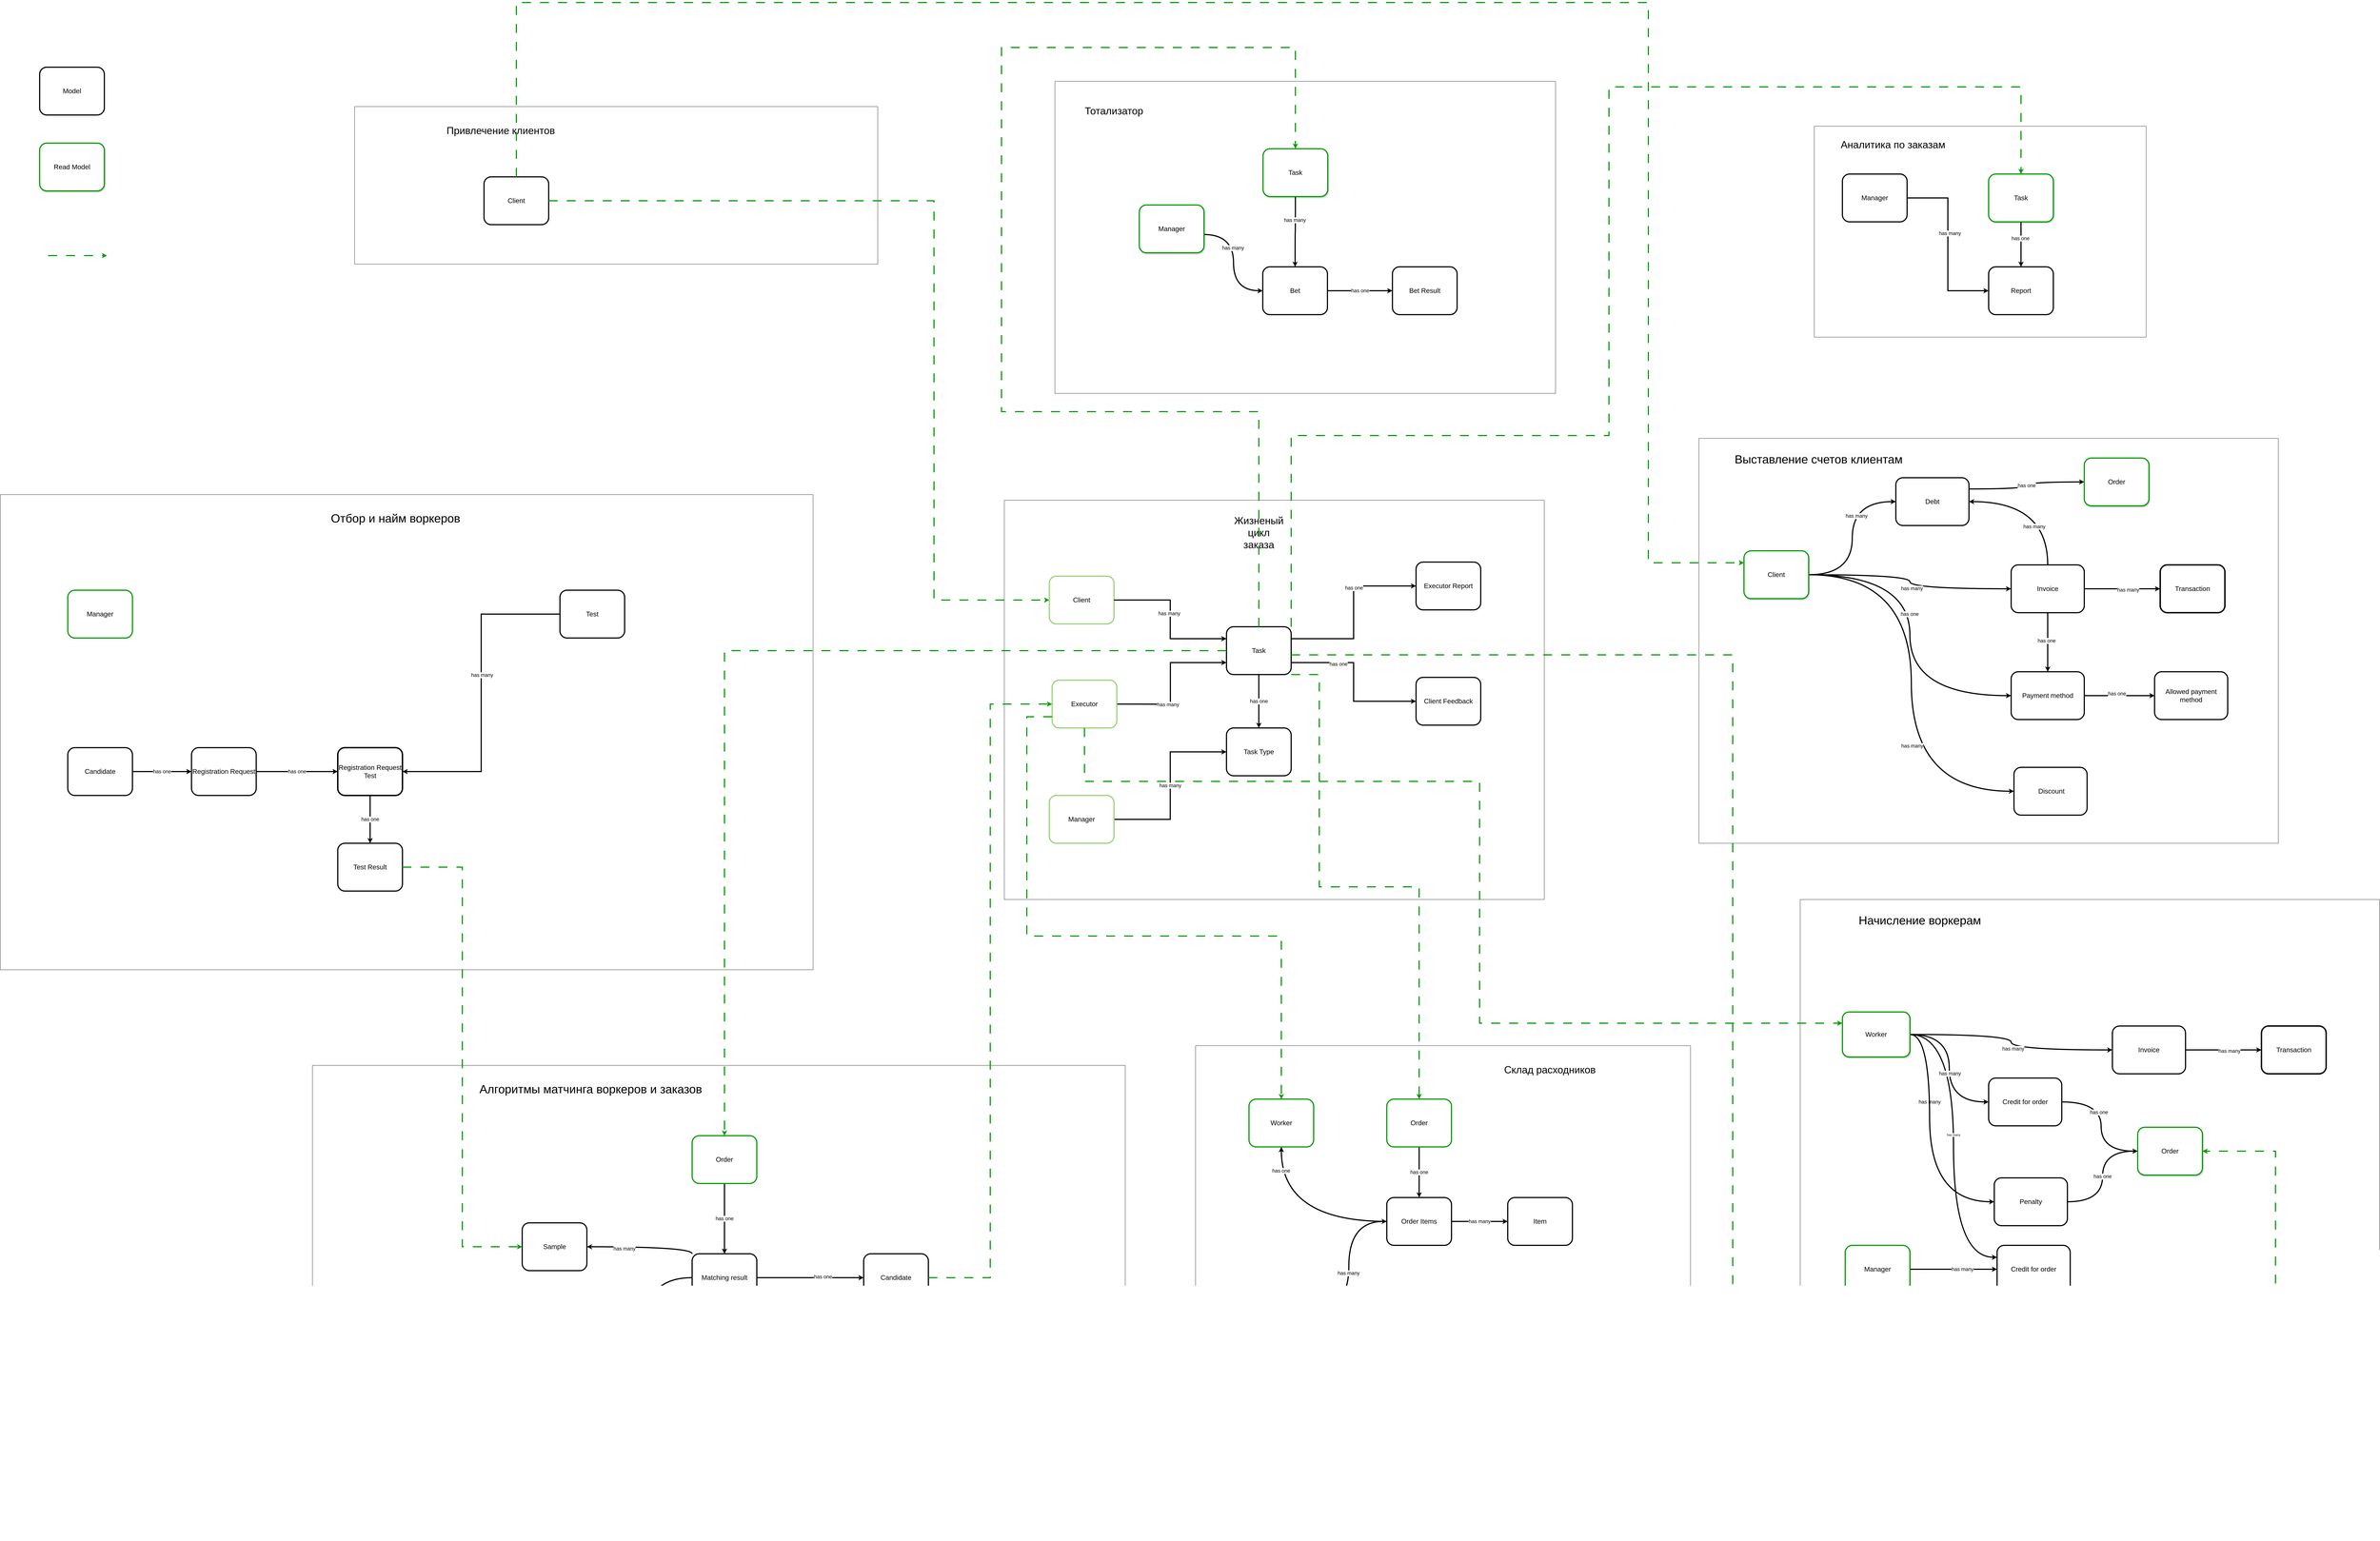 <mxfile version="26.0.9">
  <diagram name="Страница — 1" id="K9feuQ7dF-jCnu2IWgrX">
    <mxGraphModel dx="12260" dy="9420" grid="1" gridSize="10" guides="1" tooltips="1" connect="1" arrows="1" fold="1" page="0" pageScale="1" pageWidth="827" pageHeight="1169" math="0" shadow="0">
      <root>
        <mxCell id="0" />
        <mxCell id="1" parent="0" />
        <mxCell id="oubO38BTLlarIKI2RHfu-87" value="&lt;span style=&quot;font-size: 24px;&quot;&gt;Model&lt;/span&gt;" style="rounded=1;whiteSpace=wrap;html=1;strokeWidth=4;" parent="1" vertex="1">
          <mxGeometry x="-1790" y="-2430" width="230" height="170" as="geometry" />
        </mxCell>
        <mxCell id="oubO38BTLlarIKI2RHfu-104" value="" style="swimlane;startSize=0;" parent="1" vertex="1">
          <mxGeometry x="1640" y="-890" width="1920" height="1420" as="geometry" />
        </mxCell>
        <mxCell id="oubO38BTLlarIKI2RHfu-91" value="&lt;span style=&quot;font-size: 24px;&quot;&gt;Executor Report&lt;/span&gt;" style="rounded=1;whiteSpace=wrap;html=1;strokeWidth=4;" parent="oubO38BTLlarIKI2RHfu-104" vertex="1">
          <mxGeometry x="1464" y="220" width="230" height="170" as="geometry" />
        </mxCell>
        <mxCell id="oubO38BTLlarIKI2RHfu-92" value="&lt;span style=&quot;font-size: 24px;&quot;&gt;Client Feedback&lt;/span&gt;" style="rounded=1;whiteSpace=wrap;html=1;strokeWidth=4;" parent="oubO38BTLlarIKI2RHfu-104" vertex="1">
          <mxGeometry x="1464" y="630" width="230" height="170" as="geometry" />
        </mxCell>
        <mxCell id="oubO38BTLlarIKI2RHfu-86" value="&lt;span style=&quot;font-size: 24px;&quot;&gt;Task&lt;/span&gt;" style="rounded=1;whiteSpace=wrap;html=1;strokeWidth=4;" parent="oubO38BTLlarIKI2RHfu-104" vertex="1">
          <mxGeometry x="790" y="450" width="230" height="170" as="geometry" />
        </mxCell>
        <mxCell id="oubO38BTLlarIKI2RHfu-96" style="edgeStyle=orthogonalEdgeStyle;rounded=0;orthogonalLoop=1;jettySize=auto;html=1;exitX=1;exitY=0.25;exitDx=0;exitDy=0;entryX=0;entryY=0.5;entryDx=0;entryDy=0;strokeWidth=4;" parent="oubO38BTLlarIKI2RHfu-104" source="oubO38BTLlarIKI2RHfu-86" target="oubO38BTLlarIKI2RHfu-91" edge="1">
          <mxGeometry relative="1" as="geometry" />
        </mxCell>
        <mxCell id="oubO38BTLlarIKI2RHfu-108" value="&lt;font style=&quot;font-size: 18px;&quot;&gt;has one&lt;/font&gt;" style="edgeLabel;html=1;align=center;verticalAlign=middle;resizable=0;points=[];" parent="oubO38BTLlarIKI2RHfu-96" vertex="1" connectable="0">
          <mxGeometry x="0.274" y="-1" relative="1" as="geometry">
            <mxPoint as="offset" />
          </mxGeometry>
        </mxCell>
        <mxCell id="oubO38BTLlarIKI2RHfu-97" style="edgeStyle=orthogonalEdgeStyle;rounded=0;orthogonalLoop=1;jettySize=auto;html=1;exitX=1;exitY=0.75;exitDx=0;exitDy=0;entryX=0;entryY=0.5;entryDx=0;entryDy=0;strokeWidth=4;" parent="oubO38BTLlarIKI2RHfu-104" source="oubO38BTLlarIKI2RHfu-86" target="oubO38BTLlarIKI2RHfu-92" edge="1">
          <mxGeometry relative="1" as="geometry" />
        </mxCell>
        <mxCell id="oubO38BTLlarIKI2RHfu-109" value="&lt;font style=&quot;font-size: 18px;&quot;&gt;has one&lt;/font&gt;" style="edgeLabel;html=1;align=center;verticalAlign=middle;resizable=0;points=[];" parent="oubO38BTLlarIKI2RHfu-97" vertex="1" connectable="0">
          <mxGeometry x="-0.422" y="-5" relative="1" as="geometry">
            <mxPoint as="offset" />
          </mxGeometry>
        </mxCell>
        <mxCell id="oubO38BTLlarIKI2RHfu-90" value="&lt;span style=&quot;font-size: 24px;&quot;&gt;Task Type&lt;/span&gt;" style="rounded=1;whiteSpace=wrap;html=1;strokeWidth=4;" parent="oubO38BTLlarIKI2RHfu-104" vertex="1">
          <mxGeometry x="790" y="810" width="230" height="170" as="geometry" />
        </mxCell>
        <mxCell id="oubO38BTLlarIKI2RHfu-95" value="&lt;font style=&quot;font-size: 18px;&quot;&gt;has one&lt;/font&gt;" style="edgeStyle=orthogonalEdgeStyle;rounded=0;orthogonalLoop=1;jettySize=auto;html=1;entryX=0.5;entryY=0;entryDx=0;entryDy=0;strokeWidth=4;" parent="oubO38BTLlarIKI2RHfu-104" source="oubO38BTLlarIKI2RHfu-86" target="oubO38BTLlarIKI2RHfu-90" edge="1">
          <mxGeometry relative="1" as="geometry" />
        </mxCell>
        <mxCell id="oubO38BTLlarIKI2RHfu-94" style="edgeStyle=orthogonalEdgeStyle;rounded=0;orthogonalLoop=1;jettySize=auto;html=1;entryX=0;entryY=0.75;entryDx=0;entryDy=0;strokeWidth=4;" parent="oubO38BTLlarIKI2RHfu-104" target="oubO38BTLlarIKI2RHfu-86" edge="1">
          <mxGeometry relative="1" as="geometry">
            <mxPoint x="390" y="725" as="sourcePoint" />
          </mxGeometry>
        </mxCell>
        <mxCell id="oubO38BTLlarIKI2RHfu-107" value="&lt;font style=&quot;font-size: 18px;&quot;&gt;has many&lt;/font&gt;" style="edgeLabel;html=1;align=center;verticalAlign=middle;resizable=0;points=[];" parent="oubO38BTLlarIKI2RHfu-94" vertex="1" connectable="0">
          <mxGeometry x="-0.295" y="-1" relative="1" as="geometry">
            <mxPoint x="-1" as="offset" />
          </mxGeometry>
        </mxCell>
        <mxCell id="oubO38BTLlarIKI2RHfu-88" value="&lt;span style=&quot;font-size: 24px;&quot;&gt;Client&lt;/span&gt;&lt;span style=&quot;color: rgba(0, 0, 0, 0); font-family: monospace; font-size: 0px; text-align: start; text-wrap-mode: nowrap;&quot;&gt;%3CmxGraphModel%3E%3Croot%3E%3CmxCell%20id%3D%220%22%2F%3E%3CmxCell%20id%3D%221%22%20parent%3D%220%22%2F%3E%3CmxCell%20id%3D%222%22%20value%3D%22%26lt%3Bspan%20style%3D%26quot%3Bfont-size%3A%2024px%3B%26quot%3B%26gt%3BTask%26lt%3B%2Fspan%26gt%3B%22%20style%3D%22rounded%3D1%3BwhiteSpace%3Dwrap%3Bhtml%3D1%3B%22%20vertex%3D%221%22%20parent%3D%221%22%3E%3CmxGeometry%20x%3D%222510%22%20y%3D%22-430%22%20width%3D%22230%22%20height%3D%22170%22%20as%3D%22geometry%22%2F%3E%3C%2FmxCell%3E%3C%2Froot%3E%3C%2FmxGraphModel%3E&lt;/span&gt;" style="rounded=1;whiteSpace=wrap;html=1;strokeColor=#97D077;strokeWidth=4;" parent="oubO38BTLlarIKI2RHfu-104" vertex="1">
          <mxGeometry x="160" y="270" width="230" height="170" as="geometry" />
        </mxCell>
        <mxCell id="oubO38BTLlarIKI2RHfu-93" style="edgeStyle=orthogonalEdgeStyle;rounded=0;orthogonalLoop=1;jettySize=auto;html=1;entryX=0;entryY=0.25;entryDx=0;entryDy=0;strokeWidth=4;" parent="oubO38BTLlarIKI2RHfu-104" source="oubO38BTLlarIKI2RHfu-88" target="oubO38BTLlarIKI2RHfu-86" edge="1">
          <mxGeometry relative="1" as="geometry" />
        </mxCell>
        <mxCell id="oubO38BTLlarIKI2RHfu-106" value="&lt;font style=&quot;font-size: 18px;&quot;&gt;has many&lt;/font&gt;" style="edgeLabel;html=1;align=center;verticalAlign=middle;resizable=0;points=[];" parent="oubO38BTLlarIKI2RHfu-93" vertex="1" connectable="0">
          <mxGeometry x="-0.083" y="-4" relative="1" as="geometry">
            <mxPoint y="1" as="offset" />
          </mxGeometry>
        </mxCell>
        <mxCell id="oubO38BTLlarIKI2RHfu-77" value="&lt;span style=&quot;font-size: 36px;&quot;&gt;Жизненый цикл заказа&lt;/span&gt;" style="text;html=1;align=center;verticalAlign=middle;whiteSpace=wrap;rounded=0;" parent="oubO38BTLlarIKI2RHfu-104" vertex="1">
          <mxGeometry x="875" y="100" width="60" height="30" as="geometry" />
        </mxCell>
        <mxCell id="gNBZchaqIpRQrfuM-2eo-5" value="&lt;font style=&quot;font-size: 18px;&quot;&gt;has many&lt;/font&gt;" style="edgeStyle=orthogonalEdgeStyle;rounded=0;orthogonalLoop=1;jettySize=auto;html=1;entryX=0;entryY=0.5;entryDx=0;entryDy=0;strokeWidth=4;" edge="1" parent="oubO38BTLlarIKI2RHfu-104" source="gNBZchaqIpRQrfuM-2eo-1" target="oubO38BTLlarIKI2RHfu-90">
          <mxGeometry relative="1" as="geometry" />
        </mxCell>
        <mxCell id="gNBZchaqIpRQrfuM-2eo-1" value="&lt;span style=&quot;font-size: 24px;&quot;&gt;Manager&lt;/span&gt;" style="rounded=1;whiteSpace=wrap;html=1;strokeColor=#97D077;strokeWidth=4;" vertex="1" parent="oubO38BTLlarIKI2RHfu-104">
          <mxGeometry x="160" y="1050" width="230" height="170" as="geometry" />
        </mxCell>
        <mxCell id="gNBZchaqIpRQrfuM-2eo-76" value="&lt;span style=&quot;font-size: 24px;&quot;&gt;Executor&lt;/span&gt;" style="rounded=1;whiteSpace=wrap;html=1;strokeColor=#97D077;strokeWidth=4;" vertex="1" parent="oubO38BTLlarIKI2RHfu-104">
          <mxGeometry x="170" y="640" width="230" height="170" as="geometry" />
        </mxCell>
        <mxCell id="oubO38BTLlarIKI2RHfu-110" value="" style="swimlane;startSize=0;" parent="1" vertex="1">
          <mxGeometry x="4110" y="-1110" width="2060" height="1440" as="geometry" />
        </mxCell>
        <mxCell id="oubO38BTLlarIKI2RHfu-79" value="&lt;span style=&quot;font-size: 42px; background-color: rgb(251, 251, 251);&quot;&gt;Выставление счетов клиентам&lt;/span&gt;" style="text;html=1;align=center;verticalAlign=middle;whiteSpace=wrap;rounded=0;" parent="oubO38BTLlarIKI2RHfu-110" vertex="1">
          <mxGeometry x="110" y="60" width="631" height="30" as="geometry" />
        </mxCell>
        <mxCell id="oubO38BTLlarIKI2RHfu-111" value="&lt;span style=&quot;font-size: 24px;&quot;&gt;Transaction&lt;/span&gt;" style="rounded=1;whiteSpace=wrap;html=1;strokeWidth=5;" parent="oubO38BTLlarIKI2RHfu-110" vertex="1">
          <mxGeometry x="1640" y="450" width="230" height="170" as="geometry" />
        </mxCell>
        <mxCell id="oubO38BTLlarIKI2RHfu-113" style="edgeStyle=orthogonalEdgeStyle;rounded=0;orthogonalLoop=1;jettySize=auto;html=1;strokeWidth=4;" parent="oubO38BTLlarIKI2RHfu-110" source="oubO38BTLlarIKI2RHfu-112" target="oubO38BTLlarIKI2RHfu-111" edge="1">
          <mxGeometry relative="1" as="geometry" />
        </mxCell>
        <mxCell id="oubO38BTLlarIKI2RHfu-114" value="&lt;font style=&quot;font-size: 18px;&quot;&gt;has many&lt;/font&gt;" style="edgeLabel;html=1;align=center;verticalAlign=middle;resizable=0;points=[];" parent="oubO38BTLlarIKI2RHfu-113" vertex="1" connectable="0">
          <mxGeometry x="0.155" y="-4" relative="1" as="geometry">
            <mxPoint as="offset" />
          </mxGeometry>
        </mxCell>
        <mxCell id="gNBZchaqIpRQrfuM-2eo-24" style="edgeStyle=orthogonalEdgeStyle;rounded=0;orthogonalLoop=1;jettySize=auto;html=1;entryX=1;entryY=0.5;entryDx=0;entryDy=0;strokeWidth=4;curved=1;" edge="1" parent="oubO38BTLlarIKI2RHfu-110" source="oubO38BTLlarIKI2RHfu-112" target="gNBZchaqIpRQrfuM-2eo-20">
          <mxGeometry relative="1" as="geometry">
            <Array as="points">
              <mxPoint x="1240" y="225" />
            </Array>
          </mxGeometry>
        </mxCell>
        <mxCell id="gNBZchaqIpRQrfuM-2eo-26" value="&lt;font style=&quot;font-size: 18px;&quot;&gt;has many&lt;/font&gt;" style="edgeLabel;html=1;align=center;verticalAlign=middle;resizable=0;points=[];" vertex="1" connectable="0" parent="gNBZchaqIpRQrfuM-2eo-24">
          <mxGeometry x="-0.461" y="48" relative="1" as="geometry">
            <mxPoint as="offset" />
          </mxGeometry>
        </mxCell>
        <mxCell id="gNBZchaqIpRQrfuM-2eo-27" style="edgeStyle=orthogonalEdgeStyle;rounded=0;orthogonalLoop=1;jettySize=auto;html=1;curved=1;strokeWidth=4;" edge="1" parent="oubO38BTLlarIKI2RHfu-110" source="oubO38BTLlarIKI2RHfu-112" target="gNBZchaqIpRQrfuM-2eo-12">
          <mxGeometry relative="1" as="geometry" />
        </mxCell>
        <mxCell id="gNBZchaqIpRQrfuM-2eo-28" value="&lt;font style=&quot;font-size: 18px;&quot;&gt;has one&lt;/font&gt;" style="edgeLabel;html=1;align=center;verticalAlign=middle;resizable=0;points=[];" vertex="1" connectable="0" parent="gNBZchaqIpRQrfuM-2eo-27">
          <mxGeometry x="-0.048" y="-4" relative="1" as="geometry">
            <mxPoint as="offset" />
          </mxGeometry>
        </mxCell>
        <mxCell id="oubO38BTLlarIKI2RHfu-112" value="&lt;span style=&quot;font-size: 24px;&quot;&gt;Invoice&lt;/span&gt;" style="rounded=1;whiteSpace=wrap;html=1;strokeWidth=4;" parent="oubO38BTLlarIKI2RHfu-110" vertex="1">
          <mxGeometry x="1110" y="450" width="260" height="170" as="geometry" />
        </mxCell>
        <mxCell id="gNBZchaqIpRQrfuM-2eo-9" style="edgeStyle=orthogonalEdgeStyle;rounded=0;orthogonalLoop=1;jettySize=auto;html=1;strokeWidth=4;curved=1;" edge="1" parent="oubO38BTLlarIKI2RHfu-110" source="gNBZchaqIpRQrfuM-2eo-8" target="oubO38BTLlarIKI2RHfu-112">
          <mxGeometry relative="1" as="geometry" />
        </mxCell>
        <mxCell id="gNBZchaqIpRQrfuM-2eo-11" value="&lt;font style=&quot;font-size: 18px;&quot;&gt;has many&lt;/font&gt;" style="edgeLabel;html=1;align=center;verticalAlign=middle;resizable=0;points=[];" vertex="1" connectable="0" parent="gNBZchaqIpRQrfuM-2eo-9">
          <mxGeometry x="0.061" y="9" relative="1" as="geometry">
            <mxPoint x="-2" as="offset" />
          </mxGeometry>
        </mxCell>
        <mxCell id="gNBZchaqIpRQrfuM-2eo-14" style="edgeStyle=orthogonalEdgeStyle;rounded=0;orthogonalLoop=1;jettySize=auto;html=1;entryX=0;entryY=0.5;entryDx=0;entryDy=0;curved=1;strokeWidth=4;" edge="1" parent="oubO38BTLlarIKI2RHfu-110" source="gNBZchaqIpRQrfuM-2eo-8" target="gNBZchaqIpRQrfuM-2eo-12">
          <mxGeometry relative="1" as="geometry" />
        </mxCell>
        <mxCell id="gNBZchaqIpRQrfuM-2eo-15" value="&lt;font style=&quot;font-size: 18px;&quot;&gt;has one&lt;/font&gt;" style="edgeLabel;html=1;align=center;verticalAlign=middle;resizable=0;points=[];" vertex="1" connectable="0" parent="gNBZchaqIpRQrfuM-2eo-14">
          <mxGeometry x="-0.131" y="-1" relative="1" as="geometry">
            <mxPoint as="offset" />
          </mxGeometry>
        </mxCell>
        <mxCell id="gNBZchaqIpRQrfuM-2eo-18" style="edgeStyle=orthogonalEdgeStyle;rounded=0;orthogonalLoop=1;jettySize=auto;html=1;entryX=0;entryY=0.5;entryDx=0;entryDy=0;curved=1;strokeWidth=4;" edge="1" parent="oubO38BTLlarIKI2RHfu-110" source="gNBZchaqIpRQrfuM-2eo-8" target="gNBZchaqIpRQrfuM-2eo-17">
          <mxGeometry relative="1" as="geometry" />
        </mxCell>
        <mxCell id="gNBZchaqIpRQrfuM-2eo-19" value="&lt;font style=&quot;font-size: 18px;&quot;&gt;has many&lt;/font&gt;" style="edgeLabel;html=1;align=center;verticalAlign=middle;resizable=0;points=[];" vertex="1" connectable="0" parent="gNBZchaqIpRQrfuM-2eo-18">
          <mxGeometry x="0.301" y="3" relative="1" as="geometry">
            <mxPoint y="-2" as="offset" />
          </mxGeometry>
        </mxCell>
        <mxCell id="gNBZchaqIpRQrfuM-2eo-21" style="edgeStyle=orthogonalEdgeStyle;rounded=0;orthogonalLoop=1;jettySize=auto;html=1;entryX=0;entryY=0.5;entryDx=0;entryDy=0;curved=1;strokeWidth=4;" edge="1" parent="oubO38BTLlarIKI2RHfu-110" source="gNBZchaqIpRQrfuM-2eo-8" target="gNBZchaqIpRQrfuM-2eo-20">
          <mxGeometry relative="1" as="geometry" />
        </mxCell>
        <mxCell id="gNBZchaqIpRQrfuM-2eo-22" value="&lt;font style=&quot;font-size: 18px;&quot;&gt;has many&lt;/font&gt;" style="edgeLabel;html=1;align=center;verticalAlign=middle;resizable=0;points=[];" vertex="1" connectable="0" parent="gNBZchaqIpRQrfuM-2eo-21">
          <mxGeometry x="0.279" y="-15" relative="1" as="geometry">
            <mxPoint as="offset" />
          </mxGeometry>
        </mxCell>
        <mxCell id="gNBZchaqIpRQrfuM-2eo-8" value="&lt;span style=&quot;font-size: 24px;&quot;&gt;Client&lt;/span&gt;" style="rounded=1;whiteSpace=wrap;html=1;shadow=1;strokeColor=#009900;strokeWidth=4;" vertex="1" parent="oubO38BTLlarIKI2RHfu-110">
          <mxGeometry x="160" y="400" width="230" height="170" as="geometry" />
        </mxCell>
        <mxCell id="gNBZchaqIpRQrfuM-2eo-29" style="edgeStyle=orthogonalEdgeStyle;rounded=0;orthogonalLoop=1;jettySize=auto;html=1;entryX=0;entryY=0.5;entryDx=0;entryDy=0;strokeWidth=4;" edge="1" parent="oubO38BTLlarIKI2RHfu-110" source="gNBZchaqIpRQrfuM-2eo-12" target="gNBZchaqIpRQrfuM-2eo-13">
          <mxGeometry relative="1" as="geometry" />
        </mxCell>
        <mxCell id="gNBZchaqIpRQrfuM-2eo-30" value="&lt;font style=&quot;font-size: 18px;&quot;&gt;has one&lt;/font&gt;" style="edgeLabel;html=1;align=center;verticalAlign=middle;resizable=0;points=[];" vertex="1" connectable="0" parent="gNBZchaqIpRQrfuM-2eo-29">
          <mxGeometry x="-0.056" y="7" relative="1" as="geometry">
            <mxPoint x="-2" as="offset" />
          </mxGeometry>
        </mxCell>
        <mxCell id="gNBZchaqIpRQrfuM-2eo-12" value="&lt;span style=&quot;font-size: 24px;&quot;&gt;Payment method&lt;/span&gt;" style="rounded=1;whiteSpace=wrap;html=1;strokeWidth=4;" vertex="1" parent="oubO38BTLlarIKI2RHfu-110">
          <mxGeometry x="1110" y="830" width="260" height="170" as="geometry" />
        </mxCell>
        <mxCell id="gNBZchaqIpRQrfuM-2eo-13" value="&lt;span style=&quot;font-size: 24px;&quot;&gt;Allowed payment method&lt;/span&gt;" style="rounded=1;whiteSpace=wrap;html=1;strokeWidth=4;" vertex="1" parent="oubO38BTLlarIKI2RHfu-110">
          <mxGeometry x="1620" y="830" width="260" height="170" as="geometry" />
        </mxCell>
        <mxCell id="gNBZchaqIpRQrfuM-2eo-17" value="&lt;span style=&quot;font-size: 24px;&quot;&gt;&amp;nbsp;Discount&lt;/span&gt;" style="rounded=1;whiteSpace=wrap;html=1;strokeWidth=4;" vertex="1" parent="oubO38BTLlarIKI2RHfu-110">
          <mxGeometry x="1120" y="1170" width="260" height="170" as="geometry" />
        </mxCell>
        <mxCell id="gNBZchaqIpRQrfuM-2eo-59" value="&lt;font style=&quot;font-size: 18px;&quot;&gt;has one&lt;/font&gt;" style="edgeStyle=orthogonalEdgeStyle;rounded=0;orthogonalLoop=1;jettySize=auto;html=1;entryX=0;entryY=0.5;entryDx=0;entryDy=0;curved=1;strokeWidth=4;" edge="1" parent="oubO38BTLlarIKI2RHfu-110" source="gNBZchaqIpRQrfuM-2eo-20" target="gNBZchaqIpRQrfuM-2eo-58">
          <mxGeometry relative="1" as="geometry">
            <Array as="points">
              <mxPoint x="1165" y="180" />
              <mxPoint x="1165" y="155" />
            </Array>
          </mxGeometry>
        </mxCell>
        <mxCell id="gNBZchaqIpRQrfuM-2eo-20" value="&lt;span style=&quot;font-size: 24px;&quot;&gt;Debt&lt;/span&gt;" style="rounded=1;whiteSpace=wrap;html=1;strokeWidth=4;" vertex="1" parent="oubO38BTLlarIKI2RHfu-110">
          <mxGeometry x="700" y="140" width="260" height="170" as="geometry" />
        </mxCell>
        <mxCell id="gNBZchaqIpRQrfuM-2eo-58" value="&lt;span style=&quot;font-size: 24px;&quot;&gt;Order&lt;/span&gt;" style="rounded=1;whiteSpace=wrap;html=1;shadow=1;strokeColor=#009900;strokeWidth=4;" vertex="1" parent="oubO38BTLlarIKI2RHfu-110">
          <mxGeometry x="1370" y="70" width="230" height="170" as="geometry" />
        </mxCell>
        <mxCell id="oubO38BTLlarIKI2RHfu-115" value="" style="swimlane;startSize=0;" parent="1" vertex="1">
          <mxGeometry x="1820" y="-2380" width="1780" height="1110" as="geometry" />
        </mxCell>
        <mxCell id="oubO38BTLlarIKI2RHfu-75" value="&lt;font style=&quot;font-size: 36px;&quot;&gt;Тотализатор&lt;/font&gt;" style="text;html=1;align=center;verticalAlign=middle;whiteSpace=wrap;rounded=0;" parent="oubO38BTLlarIKI2RHfu-115" vertex="1">
          <mxGeometry x="180" y="90" width="60" height="30" as="geometry" />
        </mxCell>
        <mxCell id="oubO38BTLlarIKI2RHfu-122" style="edgeStyle=orthogonalEdgeStyle;rounded=0;orthogonalLoop=1;jettySize=auto;html=1;entryX=0;entryY=0.5;entryDx=0;entryDy=0;strokeWidth=4;curved=1;" parent="oubO38BTLlarIKI2RHfu-115" target="oubO38BTLlarIKI2RHfu-118" edge="1">
          <mxGeometry relative="1" as="geometry">
            <mxPoint x="530" y="545" as="sourcePoint" />
          </mxGeometry>
        </mxCell>
        <mxCell id="oubO38BTLlarIKI2RHfu-125" value="&lt;font style=&quot;font-size: 18px;&quot;&gt;has many&lt;/font&gt;" style="edgeLabel;html=1;align=center;verticalAlign=middle;resizable=0;points=[];" parent="oubO38BTLlarIKI2RHfu-122" vertex="1" connectable="0">
          <mxGeometry x="-0.245" y="-2" relative="1" as="geometry">
            <mxPoint y="-2" as="offset" />
          </mxGeometry>
        </mxCell>
        <mxCell id="oubO38BTLlarIKI2RHfu-124" value="&lt;font style=&quot;font-size: 18px;&quot;&gt;has one&lt;/font&gt;" style="edgeStyle=orthogonalEdgeStyle;rounded=0;orthogonalLoop=1;jettySize=auto;html=1;entryX=0;entryY=0.5;entryDx=0;entryDy=0;strokeWidth=4;" parent="oubO38BTLlarIKI2RHfu-115" source="oubO38BTLlarIKI2RHfu-118" target="oubO38BTLlarIKI2RHfu-121" edge="1">
          <mxGeometry relative="1" as="geometry" />
        </mxCell>
        <mxCell id="oubO38BTLlarIKI2RHfu-118" value="&lt;span style=&quot;font-size: 24px;&quot;&gt;Bet&lt;/span&gt;" style="rounded=1;whiteSpace=wrap;html=1;strokeWidth=4;" parent="oubO38BTLlarIKI2RHfu-115" vertex="1">
          <mxGeometry x="739" y="660" width="230" height="170" as="geometry" />
        </mxCell>
        <mxCell id="oubO38BTLlarIKI2RHfu-123" style="edgeStyle=orthogonalEdgeStyle;rounded=0;orthogonalLoop=1;jettySize=auto;html=1;strokeWidth=4;curved=1;" parent="oubO38BTLlarIKI2RHfu-115" source="oubO38BTLlarIKI2RHfu-120" target="oubO38BTLlarIKI2RHfu-118" edge="1">
          <mxGeometry relative="1" as="geometry" />
        </mxCell>
        <mxCell id="oubO38BTLlarIKI2RHfu-126" value="&lt;font style=&quot;font-size: 18px;&quot;&gt;has many&lt;/font&gt;" style="edgeLabel;html=1;align=center;verticalAlign=middle;resizable=0;points=[];" parent="oubO38BTLlarIKI2RHfu-123" vertex="1" connectable="0">
          <mxGeometry x="-0.323" y="-2" relative="1" as="geometry">
            <mxPoint y="-1" as="offset" />
          </mxGeometry>
        </mxCell>
        <mxCell id="oubO38BTLlarIKI2RHfu-120" value="&lt;span style=&quot;font-size: 24px;&quot;&gt;Task&lt;/span&gt;" style="rounded=1;whiteSpace=wrap;html=1;shadow=1;strokeColor=#009900;strokeWidth=4;" parent="oubO38BTLlarIKI2RHfu-115" vertex="1">
          <mxGeometry x="740" y="240" width="230" height="170" as="geometry" />
        </mxCell>
        <mxCell id="oubO38BTLlarIKI2RHfu-121" value="&lt;span style=&quot;font-size: 24px;&quot;&gt;Bet Result&lt;/span&gt;" style="rounded=1;whiteSpace=wrap;html=1;strokeWidth=4;" parent="oubO38BTLlarIKI2RHfu-115" vertex="1">
          <mxGeometry x="1200" y="660" width="230" height="170" as="geometry" />
        </mxCell>
        <mxCell id="gNBZchaqIpRQrfuM-2eo-75" value="&lt;span style=&quot;font-size: 24px;&quot;&gt;Manager&lt;/span&gt;" style="rounded=1;whiteSpace=wrap;html=1;shadow=1;strokeColor=#009900;strokeWidth=4;" vertex="1" parent="oubO38BTLlarIKI2RHfu-115">
          <mxGeometry x="300" y="440" width="230" height="170" as="geometry" />
        </mxCell>
        <mxCell id="oubO38BTLlarIKI2RHfu-119" value="&lt;span style=&quot;font-size: 24px;&quot;&gt;Read Model&lt;/span&gt;" style="rounded=1;whiteSpace=wrap;html=1;shadow=1;strokeColor=#009900;strokeWidth=4;" parent="1" vertex="1">
          <mxGeometry x="-1790" y="-2160" width="230" height="170" as="geometry" />
        </mxCell>
        <mxCell id="oubO38BTLlarIKI2RHfu-127" value="" style="swimlane;startSize=0;" parent="1" vertex="1">
          <mxGeometry x="4520" y="-2220" width="1180" height="750" as="geometry" />
        </mxCell>
        <mxCell id="oubO38BTLlarIKI2RHfu-71" value="&lt;span style=&quot;font-size: 36px;&quot;&gt;Аналитика по заказам&lt;/span&gt;" style="text;html=1;align=center;verticalAlign=middle;whiteSpace=wrap;rounded=0;" parent="oubO38BTLlarIKI2RHfu-127" vertex="1">
          <mxGeometry x="40" y="50" width="480" height="30" as="geometry" />
        </mxCell>
        <mxCell id="oubO38BTLlarIKI2RHfu-131" style="edgeStyle=orthogonalEdgeStyle;rounded=0;orthogonalLoop=1;jettySize=auto;html=1;entryX=0;entryY=0.5;entryDx=0;entryDy=0;strokeWidth=4;" parent="oubO38BTLlarIKI2RHfu-127" source="oubO38BTLlarIKI2RHfu-128" target="oubO38BTLlarIKI2RHfu-129" edge="1">
          <mxGeometry relative="1" as="geometry" />
        </mxCell>
        <mxCell id="oubO38BTLlarIKI2RHfu-135" value="&lt;font style=&quot;font-size: 18px;&quot;&gt;has many&lt;/font&gt;" style="edgeLabel;html=1;align=center;verticalAlign=middle;resizable=0;points=[];" parent="oubO38BTLlarIKI2RHfu-131" vertex="1" connectable="0">
          <mxGeometry x="-0.131" y="7" relative="1" as="geometry">
            <mxPoint y="1" as="offset" />
          </mxGeometry>
        </mxCell>
        <mxCell id="oubO38BTLlarIKI2RHfu-128" value="&lt;span style=&quot;font-size: 24px;&quot;&gt;Manager&lt;/span&gt;" style="rounded=1;whiteSpace=wrap;html=1;strokeWidth=4;" parent="oubO38BTLlarIKI2RHfu-127" vertex="1">
          <mxGeometry x="100" y="170" width="230" height="170" as="geometry" />
        </mxCell>
        <mxCell id="oubO38BTLlarIKI2RHfu-129" value="&lt;span style=&quot;font-size: 24px;&quot;&gt;Report&lt;/span&gt;" style="rounded=1;whiteSpace=wrap;html=1;strokeWidth=4;" parent="oubO38BTLlarIKI2RHfu-127" vertex="1">
          <mxGeometry x="620" y="500" width="230" height="170" as="geometry" />
        </mxCell>
        <mxCell id="oubO38BTLlarIKI2RHfu-134" style="edgeStyle=orthogonalEdgeStyle;rounded=0;orthogonalLoop=1;jettySize=auto;html=1;strokeWidth=4;" parent="oubO38BTLlarIKI2RHfu-127" source="oubO38BTLlarIKI2RHfu-130" target="oubO38BTLlarIKI2RHfu-129" edge="1">
          <mxGeometry relative="1" as="geometry" />
        </mxCell>
        <mxCell id="oubO38BTLlarIKI2RHfu-137" value="&lt;span style=&quot;font-size: 18px;&quot;&gt;has one&lt;/span&gt;" style="edgeLabel;html=1;align=center;verticalAlign=middle;resizable=0;points=[];" parent="oubO38BTLlarIKI2RHfu-134" vertex="1" connectable="0">
          <mxGeometry x="-0.275" y="-2" relative="1" as="geometry">
            <mxPoint y="1" as="offset" />
          </mxGeometry>
        </mxCell>
        <mxCell id="oubO38BTLlarIKI2RHfu-130" value="&lt;span style=&quot;font-size: 24px;&quot;&gt;Task&lt;/span&gt;" style="rounded=1;whiteSpace=wrap;html=1;shadow=1;strokeColor=#009900;strokeWidth=4;" parent="oubO38BTLlarIKI2RHfu-127" vertex="1">
          <mxGeometry x="620" y="170" width="230" height="170" as="geometry" />
        </mxCell>
        <mxCell id="oubO38BTLlarIKI2RHfu-138" value="" style="swimlane;startSize=0;" parent="1" vertex="1">
          <mxGeometry x="2320" y="1050" width="1760" height="1350" as="geometry" />
        </mxCell>
        <mxCell id="oubO38BTLlarIKI2RHfu-69" value="&lt;font style=&quot;font-size: 36px;&quot;&gt;Склад расходников&lt;/font&gt;" style="text;html=1;align=center;verticalAlign=middle;whiteSpace=wrap;rounded=0;" parent="oubO38BTLlarIKI2RHfu-138" vertex="1">
          <mxGeometry x="980" y="70" width="560" height="30" as="geometry" />
        </mxCell>
        <mxCell id="oubO38BTLlarIKI2RHfu-143" style="edgeStyle=orthogonalEdgeStyle;rounded=0;orthogonalLoop=1;jettySize=auto;html=1;entryX=0;entryY=0.5;entryDx=0;entryDy=0;curved=1;strokeWidth=4;" parent="oubO38BTLlarIKI2RHfu-138" source="oubO38BTLlarIKI2RHfu-139" target="oubO38BTLlarIKI2RHfu-141" edge="1">
          <mxGeometry relative="1" as="geometry" />
        </mxCell>
        <mxCell id="gNBZchaqIpRQrfuM-2eo-82" value="&lt;font style=&quot;font-size: 18px;&quot;&gt;has many&lt;/font&gt;" style="edgeLabel;html=1;align=center;verticalAlign=middle;resizable=0;points=[];" vertex="1" connectable="0" parent="oubO38BTLlarIKI2RHfu-143">
          <mxGeometry x="-0.081" y="1" relative="1" as="geometry">
            <mxPoint as="offset" />
          </mxGeometry>
        </mxCell>
        <mxCell id="oubO38BTLlarIKI2RHfu-139" value="&lt;span style=&quot;font-size: 24px;&quot;&gt;Employee&lt;/span&gt;" style="rounded=1;whiteSpace=wrap;html=1;strokeWidth=4;" parent="oubO38BTLlarIKI2RHfu-138" vertex="1">
          <mxGeometry x="180" y="860" width="230" height="170" as="geometry" />
        </mxCell>
        <mxCell id="oubO38BTLlarIKI2RHfu-140" value="&lt;span style=&quot;font-size: 24px;&quot;&gt;Worker&lt;/span&gt;" style="rounded=1;whiteSpace=wrap;html=1;strokeWidth=4;strokeColor=#009900;" parent="oubO38BTLlarIKI2RHfu-138" vertex="1">
          <mxGeometry x="190" y="190" width="230" height="170" as="geometry" />
        </mxCell>
        <mxCell id="oubO38BTLlarIKI2RHfu-145" value="&lt;font style=&quot;font-size: 18px;&quot;&gt;has many&lt;/font&gt;" style="edgeStyle=orthogonalEdgeStyle;rounded=0;orthogonalLoop=1;jettySize=auto;html=1;entryX=0;entryY=0.5;entryDx=0;entryDy=0;strokeWidth=4;" parent="oubO38BTLlarIKI2RHfu-138" source="oubO38BTLlarIKI2RHfu-141" target="oubO38BTLlarIKI2RHfu-142" edge="1">
          <mxGeometry relative="1" as="geometry" />
        </mxCell>
        <mxCell id="gNBZchaqIpRQrfuM-2eo-80" style="edgeStyle=orthogonalEdgeStyle;rounded=0;orthogonalLoop=1;jettySize=auto;html=1;entryX=0.5;entryY=1;entryDx=0;entryDy=0;strokeWidth=4;curved=1;" edge="1" parent="oubO38BTLlarIKI2RHfu-138" source="oubO38BTLlarIKI2RHfu-141" target="oubO38BTLlarIKI2RHfu-140">
          <mxGeometry relative="1" as="geometry" />
        </mxCell>
        <mxCell id="gNBZchaqIpRQrfuM-2eo-81" value="&lt;font style=&quot;font-size: 18px;&quot;&gt;has one&lt;/font&gt;" style="edgeLabel;html=1;align=center;verticalAlign=middle;resizable=0;points=[];" vertex="1" connectable="0" parent="gNBZchaqIpRQrfuM-2eo-80">
          <mxGeometry x="0.736" y="1" relative="1" as="geometry">
            <mxPoint as="offset" />
          </mxGeometry>
        </mxCell>
        <mxCell id="oubO38BTLlarIKI2RHfu-141" value="&lt;span style=&quot;font-size: 24px;&quot;&gt;Order Items&lt;/span&gt;" style="rounded=1;whiteSpace=wrap;html=1;strokeWidth=4;" parent="oubO38BTLlarIKI2RHfu-138" vertex="1">
          <mxGeometry x="680" y="540" width="230" height="170" as="geometry" />
        </mxCell>
        <mxCell id="oubO38BTLlarIKI2RHfu-142" value="&lt;span style=&quot;font-size: 24px;&quot;&gt;Item&lt;/span&gt;" style="rounded=1;whiteSpace=wrap;html=1;strokeWidth=4;" parent="oubO38BTLlarIKI2RHfu-138" vertex="1">
          <mxGeometry x="1110" y="540" width="230" height="170" as="geometry" />
        </mxCell>
        <mxCell id="gNBZchaqIpRQrfuM-2eo-83" value="&lt;font style=&quot;font-size: 18px;&quot;&gt;has one&lt;/font&gt;" style="edgeStyle=orthogonalEdgeStyle;rounded=0;orthogonalLoop=1;jettySize=auto;html=1;strokeWidth=4;" edge="1" parent="oubO38BTLlarIKI2RHfu-138" source="gNBZchaqIpRQrfuM-2eo-77" target="oubO38BTLlarIKI2RHfu-141">
          <mxGeometry relative="1" as="geometry" />
        </mxCell>
        <mxCell id="gNBZchaqIpRQrfuM-2eo-77" value="&lt;span style=&quot;font-size: 24px;&quot;&gt;Order&lt;/span&gt;" style="rounded=1;whiteSpace=wrap;html=1;strokeWidth=4;strokeColor=#009900;" vertex="1" parent="oubO38BTLlarIKI2RHfu-138">
          <mxGeometry x="680" y="190" width="230" height="170" as="geometry" />
        </mxCell>
        <mxCell id="oubO38BTLlarIKI2RHfu-146" value="" style="swimlane;startSize=0;" parent="1" vertex="1">
          <mxGeometry x="-670" y="-2290" width="1860" height="560" as="geometry" />
        </mxCell>
        <mxCell id="oubO38BTLlarIKI2RHfu-73" value="&lt;font style=&quot;font-size: 36px;&quot;&gt;Привлечение клиентов&lt;/font&gt;" style="text;html=1;align=center;verticalAlign=middle;whiteSpace=wrap;rounded=0;" parent="oubO38BTLlarIKI2RHfu-146" vertex="1">
          <mxGeometry x="90" y="70" width="858.5" height="30" as="geometry" />
        </mxCell>
        <mxCell id="oubO38BTLlarIKI2RHfu-147" value="&lt;span style=&quot;font-size: 24px;&quot;&gt;Client&lt;/span&gt;" style="rounded=1;whiteSpace=wrap;html=1;strokeWidth=4;" parent="oubO38BTLlarIKI2RHfu-146" vertex="1">
          <mxGeometry x="460.0" y="250" width="230" height="170" as="geometry" />
        </mxCell>
        <mxCell id="gNBZchaqIpRQrfuM-2eo-32" value="" style="swimlane;startSize=0;" vertex="1" parent="1">
          <mxGeometry x="4470" y="530" width="2060" height="1440" as="geometry" />
        </mxCell>
        <mxCell id="gNBZchaqIpRQrfuM-2eo-33" value="&lt;span style=&quot;font-size: 42px; background-color: rgb(251, 251, 251);&quot;&gt;Начисление воркерам&lt;/span&gt;" style="text;html=1;align=center;verticalAlign=middle;whiteSpace=wrap;rounded=0;" vertex="1" parent="gNBZchaqIpRQrfuM-2eo-32">
          <mxGeometry x="110" y="60" width="631" height="30" as="geometry" />
        </mxCell>
        <mxCell id="gNBZchaqIpRQrfuM-2eo-34" value="&lt;span style=&quot;font-size: 24px;&quot;&gt;Transaction&lt;/span&gt;" style="rounded=1;whiteSpace=wrap;html=1;strokeWidth=5;" vertex="1" parent="gNBZchaqIpRQrfuM-2eo-32">
          <mxGeometry x="1640" y="450" width="230" height="170" as="geometry" />
        </mxCell>
        <mxCell id="gNBZchaqIpRQrfuM-2eo-35" style="edgeStyle=orthogonalEdgeStyle;rounded=0;orthogonalLoop=1;jettySize=auto;html=1;strokeWidth=4;" edge="1" parent="gNBZchaqIpRQrfuM-2eo-32" source="gNBZchaqIpRQrfuM-2eo-41" target="gNBZchaqIpRQrfuM-2eo-34">
          <mxGeometry relative="1" as="geometry" />
        </mxCell>
        <mxCell id="gNBZchaqIpRQrfuM-2eo-36" value="&lt;font style=&quot;font-size: 18px;&quot;&gt;has many&lt;/font&gt;" style="edgeLabel;html=1;align=center;verticalAlign=middle;resizable=0;points=[];" vertex="1" connectable="0" parent="gNBZchaqIpRQrfuM-2eo-35">
          <mxGeometry x="0.155" y="-4" relative="1" as="geometry">
            <mxPoint as="offset" />
          </mxGeometry>
        </mxCell>
        <mxCell id="gNBZchaqIpRQrfuM-2eo-41" value="&lt;span style=&quot;font-size: 24px;&quot;&gt;Invoice&lt;/span&gt;" style="rounded=1;whiteSpace=wrap;html=1;strokeWidth=4;" vertex="1" parent="gNBZchaqIpRQrfuM-2eo-32">
          <mxGeometry x="1110" y="450" width="260" height="170" as="geometry" />
        </mxCell>
        <mxCell id="gNBZchaqIpRQrfuM-2eo-42" style="edgeStyle=orthogonalEdgeStyle;rounded=0;orthogonalLoop=1;jettySize=auto;html=1;strokeWidth=4;curved=1;" edge="1" parent="gNBZchaqIpRQrfuM-2eo-32" source="gNBZchaqIpRQrfuM-2eo-50" target="gNBZchaqIpRQrfuM-2eo-41">
          <mxGeometry relative="1" as="geometry" />
        </mxCell>
        <mxCell id="gNBZchaqIpRQrfuM-2eo-43" value="&lt;font style=&quot;font-size: 18px;&quot;&gt;has many&lt;/font&gt;" style="edgeLabel;html=1;align=center;verticalAlign=middle;resizable=0;points=[];" vertex="1" connectable="0" parent="gNBZchaqIpRQrfuM-2eo-42">
          <mxGeometry x="0.061" y="9" relative="1" as="geometry">
            <mxPoint x="-2" as="offset" />
          </mxGeometry>
        </mxCell>
        <mxCell id="gNBZchaqIpRQrfuM-2eo-48" style="edgeStyle=orthogonalEdgeStyle;rounded=0;orthogonalLoop=1;jettySize=auto;html=1;entryX=0;entryY=0.5;entryDx=0;entryDy=0;curved=1;strokeWidth=4;" edge="1" parent="gNBZchaqIpRQrfuM-2eo-32" source="gNBZchaqIpRQrfuM-2eo-50" target="gNBZchaqIpRQrfuM-2eo-56">
          <mxGeometry relative="1" as="geometry" />
        </mxCell>
        <mxCell id="gNBZchaqIpRQrfuM-2eo-49" value="&lt;font style=&quot;font-size: 18px;&quot;&gt;has many&lt;/font&gt;" style="edgeLabel;html=1;align=center;verticalAlign=middle;resizable=0;points=[];" vertex="1" connectable="0" parent="gNBZchaqIpRQrfuM-2eo-48">
          <mxGeometry x="0.279" y="-15" relative="1" as="geometry">
            <mxPoint x="-55" y="47" as="offset" />
          </mxGeometry>
        </mxCell>
        <mxCell id="gNBZchaqIpRQrfuM-2eo-64" style="edgeStyle=orthogonalEdgeStyle;rounded=0;orthogonalLoop=1;jettySize=auto;html=1;entryX=0;entryY=0.5;entryDx=0;entryDy=0;curved=1;strokeWidth=4;" edge="1" parent="gNBZchaqIpRQrfuM-2eo-32" source="gNBZchaqIpRQrfuM-2eo-50" target="gNBZchaqIpRQrfuM-2eo-63">
          <mxGeometry relative="1" as="geometry">
            <Array as="points">
              <mxPoint x="460" y="480" />
              <mxPoint x="460" y="1075" />
            </Array>
          </mxGeometry>
        </mxCell>
        <mxCell id="gNBZchaqIpRQrfuM-2eo-73" style="edgeStyle=orthogonalEdgeStyle;rounded=0;orthogonalLoop=1;jettySize=auto;html=1;entryX=0;entryY=0.25;entryDx=0;entryDy=0;curved=1;strokeWidth=4;" edge="1" parent="gNBZchaqIpRQrfuM-2eo-32" source="gNBZchaqIpRQrfuM-2eo-50" target="gNBZchaqIpRQrfuM-2eo-70">
          <mxGeometry relative="1" as="geometry" />
        </mxCell>
        <mxCell id="gNBZchaqIpRQrfuM-2eo-74" value="has many" style="edgeLabel;html=1;align=center;verticalAlign=middle;resizable=0;points=[];" vertex="1" connectable="0" parent="gNBZchaqIpRQrfuM-2eo-73">
          <mxGeometry x="-0.073" relative="1" as="geometry">
            <mxPoint y="1" as="offset" />
          </mxGeometry>
        </mxCell>
        <mxCell id="gNBZchaqIpRQrfuM-2eo-50" value="&lt;span style=&quot;font-size: 24px;&quot;&gt;Worker&lt;/span&gt;" style="rounded=1;whiteSpace=wrap;html=1;shadow=1;strokeColor=#009900;strokeWidth=4;" vertex="1" parent="gNBZchaqIpRQrfuM-2eo-32">
          <mxGeometry x="150" y="400" width="240" height="160" as="geometry" />
        </mxCell>
        <mxCell id="gNBZchaqIpRQrfuM-2eo-66" style="edgeStyle=orthogonalEdgeStyle;rounded=0;orthogonalLoop=1;jettySize=auto;html=1;entryX=0;entryY=0.5;entryDx=0;entryDy=0;curved=1;strokeWidth=4;" edge="1" parent="gNBZchaqIpRQrfuM-2eo-32" source="gNBZchaqIpRQrfuM-2eo-56" target="gNBZchaqIpRQrfuM-2eo-60">
          <mxGeometry relative="1" as="geometry">
            <Array as="points">
              <mxPoint x="1070" y="720" />
              <mxPoint x="1070" y="895" />
            </Array>
          </mxGeometry>
        </mxCell>
        <mxCell id="gNBZchaqIpRQrfuM-2eo-68" value="&lt;font style=&quot;font-size: 18px;&quot;&gt;has one&lt;/font&gt;" style="edgeLabel;html=1;align=center;verticalAlign=middle;resizable=0;points=[];" vertex="1" connectable="0" parent="gNBZchaqIpRQrfuM-2eo-66">
          <mxGeometry x="-0.207" y="-8" relative="1" as="geometry">
            <mxPoint as="offset" />
          </mxGeometry>
        </mxCell>
        <mxCell id="gNBZchaqIpRQrfuM-2eo-56" value="&lt;span style=&quot;font-size: 24px;&quot;&gt;Credit for order&lt;/span&gt;" style="rounded=1;whiteSpace=wrap;html=1;strokeWidth=4;" vertex="1" parent="gNBZchaqIpRQrfuM-2eo-32">
          <mxGeometry x="670" y="635" width="260" height="170" as="geometry" />
        </mxCell>
        <mxCell id="gNBZchaqIpRQrfuM-2eo-60" value="&lt;span style=&quot;font-size: 24px;&quot;&gt;Order&lt;/span&gt;" style="rounded=1;whiteSpace=wrap;html=1;shadow=1;strokeColor=#009900;strokeWidth=4;" vertex="1" parent="gNBZchaqIpRQrfuM-2eo-32">
          <mxGeometry x="1200" y="810" width="230" height="170" as="geometry" />
        </mxCell>
        <mxCell id="gNBZchaqIpRQrfuM-2eo-71" style="edgeStyle=orthogonalEdgeStyle;rounded=0;orthogonalLoop=1;jettySize=auto;html=1;strokeWidth=4;" edge="1" parent="gNBZchaqIpRQrfuM-2eo-32" source="gNBZchaqIpRQrfuM-2eo-61" target="gNBZchaqIpRQrfuM-2eo-70">
          <mxGeometry relative="1" as="geometry" />
        </mxCell>
        <mxCell id="gNBZchaqIpRQrfuM-2eo-72" value="&lt;font style=&quot;font-size: 18px;&quot;&gt;has many&lt;/font&gt;" style="edgeLabel;html=1;align=center;verticalAlign=middle;resizable=0;points=[];" vertex="1" connectable="0" parent="gNBZchaqIpRQrfuM-2eo-71">
          <mxGeometry x="0.194" relative="1" as="geometry">
            <mxPoint x="2" as="offset" />
          </mxGeometry>
        </mxCell>
        <mxCell id="gNBZchaqIpRQrfuM-2eo-61" value="&lt;span style=&quot;font-size: 24px;&quot;&gt;Manager&lt;/span&gt;" style="rounded=1;whiteSpace=wrap;html=1;shadow=1;strokeColor=#009900;strokeWidth=4;" vertex="1" parent="gNBZchaqIpRQrfuM-2eo-32">
          <mxGeometry x="160" y="1230" width="230" height="170" as="geometry" />
        </mxCell>
        <mxCell id="gNBZchaqIpRQrfuM-2eo-67" value="&lt;font style=&quot;font-size: 18px;&quot;&gt;has one&lt;/font&gt;" style="edgeStyle=orthogonalEdgeStyle;rounded=0;orthogonalLoop=1;jettySize=auto;html=1;entryX=0;entryY=0.5;entryDx=0;entryDy=0;curved=1;strokeWidth=4;" edge="1" parent="gNBZchaqIpRQrfuM-2eo-32" source="gNBZchaqIpRQrfuM-2eo-63" target="gNBZchaqIpRQrfuM-2eo-60">
          <mxGeometry relative="1" as="geometry" />
        </mxCell>
        <mxCell id="gNBZchaqIpRQrfuM-2eo-63" value="&lt;span style=&quot;font-size: 24px;&quot;&gt;Penalty&lt;/span&gt;" style="rounded=1;whiteSpace=wrap;html=1;strokeWidth=4;" vertex="1" parent="gNBZchaqIpRQrfuM-2eo-32">
          <mxGeometry x="690" y="990" width="260" height="170" as="geometry" />
        </mxCell>
        <mxCell id="gNBZchaqIpRQrfuM-2eo-65" value="&lt;font style=&quot;font-size: 18px;&quot;&gt;has many&lt;/font&gt;" style="edgeLabel;html=1;align=center;verticalAlign=middle;resizable=0;points=[];" vertex="1" connectable="0" parent="gNBZchaqIpRQrfuM-2eo-32">
          <mxGeometry x="460" y="730.333" as="geometry">
            <mxPoint x="72" y="-112" as="offset" />
          </mxGeometry>
        </mxCell>
        <mxCell id="gNBZchaqIpRQrfuM-2eo-70" value="&lt;span style=&quot;font-size: 24px;&quot;&gt;Credit for order&lt;/span&gt;" style="rounded=1;whiteSpace=wrap;html=1;strokeWidth=4;" vertex="1" parent="gNBZchaqIpRQrfuM-2eo-32">
          <mxGeometry x="700" y="1230" width="260" height="170" as="geometry" />
        </mxCell>
        <mxCell id="gNBZchaqIpRQrfuM-2eo-84" value="" style="swimlane;startSize=0;" vertex="1" parent="1">
          <mxGeometry x="-1930" y="-910" width="2890" height="1690" as="geometry" />
        </mxCell>
        <mxCell id="gNBZchaqIpRQrfuM-2eo-85" value="&lt;span style=&quot;font-size: 42px; background-color: rgb(251, 251, 251);&quot;&gt;Отбор и найм воркеров&lt;/span&gt;" style="text;html=1;align=center;verticalAlign=middle;whiteSpace=wrap;rounded=0;" vertex="1" parent="gNBZchaqIpRQrfuM-2eo-84">
          <mxGeometry x="975.75" y="70" width="858.5" height="30" as="geometry" />
        </mxCell>
        <mxCell id="gNBZchaqIpRQrfuM-2eo-87" value="&lt;span style=&quot;font-size: 24px;&quot;&gt;Manager&lt;/span&gt;" style="rounded=1;whiteSpace=wrap;html=1;strokeWidth=4;strokeColor=#009900;" vertex="1" parent="gNBZchaqIpRQrfuM-2eo-84">
          <mxGeometry x="240.0" y="340" width="230" height="170" as="geometry" />
        </mxCell>
        <mxCell id="gNBZchaqIpRQrfuM-2eo-88" value="&lt;font style=&quot;font-size: 18px;&quot;&gt;has one&lt;/font&gt;" style="edgeStyle=orthogonalEdgeStyle;rounded=0;orthogonalLoop=1;jettySize=auto;html=1;strokeWidth=4;" edge="1" parent="gNBZchaqIpRQrfuM-2eo-84" source="gNBZchaqIpRQrfuM-2eo-89" target="gNBZchaqIpRQrfuM-2eo-91">
          <mxGeometry relative="1" as="geometry" />
        </mxCell>
        <mxCell id="gNBZchaqIpRQrfuM-2eo-89" value="&lt;span style=&quot;font-size: 24px;&quot;&gt;Candidate&lt;/span&gt;" style="rounded=1;whiteSpace=wrap;html=1;strokeWidth=4;" vertex="1" parent="gNBZchaqIpRQrfuM-2eo-84">
          <mxGeometry x="240.0" y="900" width="230" height="170" as="geometry" />
        </mxCell>
        <mxCell id="gNBZchaqIpRQrfuM-2eo-90" value="&lt;font style=&quot;font-size: 18px;&quot;&gt;has one&lt;/font&gt;" style="edgeStyle=orthogonalEdgeStyle;rounded=0;orthogonalLoop=1;jettySize=auto;html=1;entryX=0;entryY=0.5;entryDx=0;entryDy=0;strokeWidth=4;" edge="1" parent="gNBZchaqIpRQrfuM-2eo-84" source="gNBZchaqIpRQrfuM-2eo-91" target="gNBZchaqIpRQrfuM-2eo-93">
          <mxGeometry relative="1" as="geometry" />
        </mxCell>
        <mxCell id="gNBZchaqIpRQrfuM-2eo-91" value="&lt;span style=&quot;font-size: 24px;&quot;&gt;Registration Request&lt;/span&gt;" style="rounded=1;whiteSpace=wrap;html=1;strokeWidth=4;" vertex="1" parent="gNBZchaqIpRQrfuM-2eo-84">
          <mxGeometry x="680.0" y="900" width="230" height="170" as="geometry" />
        </mxCell>
        <mxCell id="gNBZchaqIpRQrfuM-2eo-92" value="&lt;font style=&quot;font-size: 18px;&quot;&gt;has one&lt;/font&gt;" style="edgeStyle=orthogonalEdgeStyle;rounded=0;orthogonalLoop=1;jettySize=auto;html=1;entryX=0.5;entryY=0;entryDx=0;entryDy=0;strokeWidth=4;" edge="1" parent="gNBZchaqIpRQrfuM-2eo-84" source="gNBZchaqIpRQrfuM-2eo-93" target="gNBZchaqIpRQrfuM-2eo-94">
          <mxGeometry relative="1" as="geometry" />
        </mxCell>
        <mxCell id="gNBZchaqIpRQrfuM-2eo-93" value="&lt;span style=&quot;font-size: 24px;&quot;&gt;Registration Request Test&lt;/span&gt;" style="rounded=1;whiteSpace=wrap;html=1;strokeWidth=5;" vertex="1" parent="gNBZchaqIpRQrfuM-2eo-84">
          <mxGeometry x="1200.0" y="900" width="230" height="170" as="geometry" />
        </mxCell>
        <mxCell id="gNBZchaqIpRQrfuM-2eo-94" value="&lt;span style=&quot;font-size: 24px;&quot;&gt;Test Result&lt;/span&gt;" style="rounded=1;whiteSpace=wrap;html=1;strokeWidth=4;" vertex="1" parent="gNBZchaqIpRQrfuM-2eo-84">
          <mxGeometry x="1200.0" y="1240" width="230" height="170" as="geometry" />
        </mxCell>
        <mxCell id="gNBZchaqIpRQrfuM-2eo-96" style="edgeStyle=orthogonalEdgeStyle;rounded=0;orthogonalLoop=1;jettySize=auto;html=1;entryX=1;entryY=0.5;entryDx=0;entryDy=0;strokeWidth=4;" edge="1" parent="gNBZchaqIpRQrfuM-2eo-84" source="gNBZchaqIpRQrfuM-2eo-98" target="gNBZchaqIpRQrfuM-2eo-93">
          <mxGeometry relative="1" as="geometry" />
        </mxCell>
        <mxCell id="gNBZchaqIpRQrfuM-2eo-97" value="&lt;font style=&quot;font-size: 18px;&quot;&gt;has many&lt;/font&gt;" style="edgeLabel;html=1;align=center;verticalAlign=middle;resizable=0;points=[];" vertex="1" connectable="0" parent="gNBZchaqIpRQrfuM-2eo-96">
          <mxGeometry x="-0.116" y="3" relative="1" as="geometry">
            <mxPoint y="2" as="offset" />
          </mxGeometry>
        </mxCell>
        <mxCell id="gNBZchaqIpRQrfuM-2eo-98" value="&lt;span style=&quot;font-size: 24px;&quot;&gt;Test&lt;/span&gt;" style="rounded=1;whiteSpace=wrap;html=1;strokeWidth=4;" vertex="1" parent="gNBZchaqIpRQrfuM-2eo-84">
          <mxGeometry x="1990.0" y="340" width="230" height="170" as="geometry" />
        </mxCell>
        <mxCell id="gNBZchaqIpRQrfuM-2eo-99" value="" style="swimlane;startSize=0;" vertex="1" parent="1">
          <mxGeometry x="-820" y="1120" width="2890" height="1690" as="geometry" />
        </mxCell>
        <mxCell id="gNBZchaqIpRQrfuM-2eo-100" value="&lt;span style=&quot;font-size: 42px; background-color: rgb(251, 251, 251);&quot;&gt;Алгоритмы матчинга воркеров и заказов&lt;/span&gt;" style="text;html=1;align=center;verticalAlign=middle;whiteSpace=wrap;rounded=0;" vertex="1" parent="gNBZchaqIpRQrfuM-2eo-99">
          <mxGeometry x="560" y="70" width="858.5" height="30" as="geometry" />
        </mxCell>
        <mxCell id="gNBZchaqIpRQrfuM-2eo-103" value="&lt;span style=&quot;font-size: 24px;&quot;&gt;Sample&lt;/span&gt;" style="rounded=1;whiteSpace=wrap;html=1;strokeWidth=4;" vertex="1" parent="gNBZchaqIpRQrfuM-2eo-99">
          <mxGeometry x="745.75" y="560" width="230" height="170" as="geometry" />
        </mxCell>
        <mxCell id="gNBZchaqIpRQrfuM-2eo-105" value="&lt;span style=&quot;font-size: 24px;&quot;&gt;Matching criteria&lt;/span&gt;" style="rounded=1;whiteSpace=wrap;html=1;strokeWidth=4;" vertex="1" parent="gNBZchaqIpRQrfuM-2eo-99">
          <mxGeometry x="1350.0" y="1310" width="230" height="170" as="geometry" />
        </mxCell>
        <mxCell id="gNBZchaqIpRQrfuM-2eo-118" value="&lt;font style=&quot;font-size: 18px;&quot;&gt;has one&lt;/font&gt;" style="edgeStyle=orthogonalEdgeStyle;rounded=0;orthogonalLoop=1;jettySize=auto;html=1;strokeWidth=4;" edge="1" parent="gNBZchaqIpRQrfuM-2eo-99" source="gNBZchaqIpRQrfuM-2eo-113" target="gNBZchaqIpRQrfuM-2eo-115">
          <mxGeometry relative="1" as="geometry" />
        </mxCell>
        <mxCell id="gNBZchaqIpRQrfuM-2eo-113" value="&lt;span style=&quot;font-size: 24px;&quot;&gt;Order&lt;/span&gt;" style="rounded=1;whiteSpace=wrap;html=1;strokeWidth=4;strokeColor=#009900;" vertex="1" parent="gNBZchaqIpRQrfuM-2eo-99">
          <mxGeometry x="1350.0" y="250" width="230" height="170" as="geometry" />
        </mxCell>
        <mxCell id="gNBZchaqIpRQrfuM-2eo-119" style="edgeStyle=orthogonalEdgeStyle;rounded=0;orthogonalLoop=1;jettySize=auto;html=1;strokeWidth=4;" edge="1" parent="gNBZchaqIpRQrfuM-2eo-99" source="gNBZchaqIpRQrfuM-2eo-115" target="gNBZchaqIpRQrfuM-2eo-117">
          <mxGeometry relative="1" as="geometry" />
        </mxCell>
        <mxCell id="gNBZchaqIpRQrfuM-2eo-120" value="&lt;font style=&quot;font-size: 18px;&quot;&gt;has one&lt;/font&gt;" style="edgeLabel;html=1;align=center;verticalAlign=middle;resizable=0;points=[];" vertex="1" connectable="0" parent="gNBZchaqIpRQrfuM-2eo-119">
          <mxGeometry x="0.237" y="3" relative="1" as="geometry">
            <mxPoint as="offset" />
          </mxGeometry>
        </mxCell>
        <mxCell id="gNBZchaqIpRQrfuM-2eo-124" style="edgeStyle=orthogonalEdgeStyle;rounded=0;orthogonalLoop=1;jettySize=auto;html=1;entryX=0.5;entryY=0;entryDx=0;entryDy=0;strokeWidth=4;" edge="1" parent="gNBZchaqIpRQrfuM-2eo-99" source="gNBZchaqIpRQrfuM-2eo-115" target="gNBZchaqIpRQrfuM-2eo-105">
          <mxGeometry relative="1" as="geometry" />
        </mxCell>
        <mxCell id="gNBZchaqIpRQrfuM-2eo-125" value="&lt;font style=&quot;font-size: 18px;&quot;&gt;has many&lt;/font&gt;" style="edgeLabel;html=1;align=center;verticalAlign=middle;resizable=0;points=[];" vertex="1" connectable="0" parent="gNBZchaqIpRQrfuM-2eo-124">
          <mxGeometry x="-0.22" relative="1" as="geometry">
            <mxPoint as="offset" />
          </mxGeometry>
        </mxCell>
        <mxCell id="gNBZchaqIpRQrfuM-2eo-126" style="edgeStyle=orthogonalEdgeStyle;rounded=0;orthogonalLoop=1;jettySize=auto;html=1;entryX=1;entryY=0.5;entryDx=0;entryDy=0;curved=1;strokeWidth=4;" edge="1" parent="gNBZchaqIpRQrfuM-2eo-99" source="gNBZchaqIpRQrfuM-2eo-115" target="gNBZchaqIpRQrfuM-2eo-116">
          <mxGeometry relative="1" as="geometry" />
        </mxCell>
        <mxCell id="gNBZchaqIpRQrfuM-2eo-127" value="&lt;font style=&quot;font-size: 18px;&quot;&gt;has one&lt;/font&gt;" style="edgeLabel;html=1;align=center;verticalAlign=middle;resizable=0;points=[];" vertex="1" connectable="0" parent="gNBZchaqIpRQrfuM-2eo-126">
          <mxGeometry x="-0.211" y="8" relative="1" as="geometry">
            <mxPoint as="offset" />
          </mxGeometry>
        </mxCell>
        <mxCell id="gNBZchaqIpRQrfuM-2eo-129" style="edgeStyle=orthogonalEdgeStyle;rounded=0;orthogonalLoop=1;jettySize=auto;html=1;exitX=0;exitY=0;exitDx=0;exitDy=0;curved=1;strokeWidth=4;" edge="1" parent="gNBZchaqIpRQrfuM-2eo-99" source="gNBZchaqIpRQrfuM-2eo-115" target="gNBZchaqIpRQrfuM-2eo-103">
          <mxGeometry relative="1" as="geometry" />
        </mxCell>
        <mxCell id="gNBZchaqIpRQrfuM-2eo-130" value="&lt;font style=&quot;font-size: 18px;&quot;&gt;has many&lt;/font&gt;" style="edgeLabel;html=1;align=center;verticalAlign=middle;resizable=0;points=[];" vertex="1" connectable="0" parent="gNBZchaqIpRQrfuM-2eo-129">
          <mxGeometry x="0.34" y="7" relative="1" as="geometry">
            <mxPoint x="1" as="offset" />
          </mxGeometry>
        </mxCell>
        <mxCell id="gNBZchaqIpRQrfuM-2eo-115" value="&lt;span style=&quot;font-size: 24px;&quot;&gt;Matching result&lt;/span&gt;" style="rounded=1;whiteSpace=wrap;html=1;strokeWidth=4;strokeColor=#000000;" vertex="1" parent="gNBZchaqIpRQrfuM-2eo-99">
          <mxGeometry x="1350.0" y="670" width="230" height="170" as="geometry" />
        </mxCell>
        <mxCell id="gNBZchaqIpRQrfuM-2eo-116" value="&lt;span style=&quot;font-size: 24px;&quot;&gt;Reference sample&lt;/span&gt;" style="rounded=1;whiteSpace=wrap;html=1;strokeWidth=4;" vertex="1" parent="gNBZchaqIpRQrfuM-2eo-99">
          <mxGeometry x="790.0" y="1000" width="230" height="170" as="geometry" />
        </mxCell>
        <mxCell id="gNBZchaqIpRQrfuM-2eo-117" value="&lt;span style=&quot;font-size: 24px;&quot;&gt;Candidate&lt;/span&gt;" style="rounded=1;whiteSpace=wrap;html=1;strokeWidth=4;" vertex="1" parent="gNBZchaqIpRQrfuM-2eo-99">
          <mxGeometry x="1960.0" y="670" width="230" height="170" as="geometry" />
        </mxCell>
        <mxCell id="gNBZchaqIpRQrfuM-2eo-131" value="" style="endArrow=classic;html=1;rounded=0;strokeWidth=4;dashed=1;dashPattern=8 8;strokeColor=#009900;" edge="1" parent="1">
          <mxGeometry width="50" height="50" relative="1" as="geometry">
            <mxPoint x="-1760" y="-1760" as="sourcePoint" />
            <mxPoint x="-1550" y="-1760" as="targetPoint" />
          </mxGeometry>
        </mxCell>
        <mxCell id="gNBZchaqIpRQrfuM-2eo-135" style="edgeStyle=orthogonalEdgeStyle;rounded=0;orthogonalLoop=1;jettySize=auto;html=1;entryX=0;entryY=0.25;entryDx=0;entryDy=0;strokeWidth=4;dashed=1;dashPattern=8 8;strokeColor=#009900;" edge="1" parent="1" source="oubO38BTLlarIKI2RHfu-147" target="gNBZchaqIpRQrfuM-2eo-8">
          <mxGeometry relative="1" as="geometry">
            <Array as="points">
              <mxPoint x="-95" y="-2660" />
              <mxPoint x="3930" y="-2660" />
              <mxPoint x="3930" y="-667" />
            </Array>
          </mxGeometry>
        </mxCell>
        <mxCell id="gNBZchaqIpRQrfuM-2eo-136" style="edgeStyle=orthogonalEdgeStyle;rounded=0;orthogonalLoop=1;jettySize=auto;html=1;entryX=0;entryY=0.5;entryDx=0;entryDy=0;strokeWidth=4;dashed=1;dashPattern=8 8;strokeColor=#009900;" edge="1" parent="1" source="oubO38BTLlarIKI2RHfu-147" target="oubO38BTLlarIKI2RHfu-88">
          <mxGeometry relative="1" as="geometry">
            <Array as="points">
              <mxPoint x="1390" y="-1955" />
              <mxPoint x="1390" y="-535" />
            </Array>
          </mxGeometry>
        </mxCell>
        <mxCell id="gNBZchaqIpRQrfuM-2eo-137" style="edgeStyle=orthogonalEdgeStyle;rounded=0;orthogonalLoop=1;jettySize=auto;html=1;entryX=0.5;entryY=0;entryDx=0;entryDy=0;strokeColor=#009900;dashed=1;dashPattern=8 8;strokeWidth=4;" edge="1" parent="1" source="oubO38BTLlarIKI2RHfu-86" target="oubO38BTLlarIKI2RHfu-120">
          <mxGeometry relative="1" as="geometry">
            <Array as="points">
              <mxPoint x="2545" y="-1205" />
              <mxPoint x="1630" y="-1205" />
              <mxPoint x="1630" y="-2500" />
              <mxPoint x="2675" y="-2500" />
            </Array>
          </mxGeometry>
        </mxCell>
        <mxCell id="gNBZchaqIpRQrfuM-2eo-138" style="edgeStyle=orthogonalEdgeStyle;rounded=0;orthogonalLoop=1;jettySize=auto;html=1;entryX=0;entryY=0.5;entryDx=0;entryDy=0;strokeColor=#009900;strokeWidth=4;dashed=1;dashPattern=8 8;" edge="1" parent="1" source="gNBZchaqIpRQrfuM-2eo-94" target="gNBZchaqIpRQrfuM-2eo-103">
          <mxGeometry relative="1" as="geometry" />
        </mxCell>
        <mxCell id="gNBZchaqIpRQrfuM-2eo-139" style="edgeStyle=orthogonalEdgeStyle;rounded=0;orthogonalLoop=1;jettySize=auto;html=1;entryX=0;entryY=0.5;entryDx=0;entryDy=0;strokeWidth=4;dashed=1;dashPattern=8 8;strokeColor=#009900;" edge="1" parent="1" source="gNBZchaqIpRQrfuM-2eo-117" target="gNBZchaqIpRQrfuM-2eo-76">
          <mxGeometry relative="1" as="geometry">
            <mxPoint x="1450" y="610" as="targetPoint" />
          </mxGeometry>
        </mxCell>
        <mxCell id="gNBZchaqIpRQrfuM-2eo-140" style="edgeStyle=orthogonalEdgeStyle;rounded=0;orthogonalLoop=1;jettySize=auto;html=1;entryX=0.5;entryY=0;entryDx=0;entryDy=0;strokeColor=#009900;strokeWidth=4;dashed=1;dashPattern=8 8;" edge="1" parent="1" source="gNBZchaqIpRQrfuM-2eo-76" target="oubO38BTLlarIKI2RHfu-140">
          <mxGeometry relative="1" as="geometry">
            <Array as="points">
              <mxPoint x="1720" y="-120" />
              <mxPoint x="1720" y="660" />
              <mxPoint x="2625" y="660" />
            </Array>
          </mxGeometry>
        </mxCell>
        <mxCell id="gNBZchaqIpRQrfuM-2eo-141" style="edgeStyle=orthogonalEdgeStyle;rounded=0;orthogonalLoop=1;jettySize=auto;html=1;exitX=1;exitY=1;exitDx=0;exitDy=0;entryX=0.5;entryY=0;entryDx=0;entryDy=0;strokeColor=#009900;strokeWidth=4;dashed=1;dashPattern=8 8;" edge="1" parent="1" source="oubO38BTLlarIKI2RHfu-86" target="gNBZchaqIpRQrfuM-2eo-77">
          <mxGeometry relative="1" as="geometry">
            <Array as="points">
              <mxPoint x="2760" y="-270" />
              <mxPoint x="2760" y="485" />
              <mxPoint x="3115" y="485" />
            </Array>
          </mxGeometry>
        </mxCell>
        <mxCell id="gNBZchaqIpRQrfuM-2eo-142" style="edgeStyle=orthogonalEdgeStyle;rounded=0;orthogonalLoop=1;jettySize=auto;html=1;exitX=1;exitY=0;exitDx=0;exitDy=0;entryX=0.5;entryY=0;entryDx=0;entryDy=0;strokeColor=#009900;strokeWidth=4;dashed=1;dashPattern=8 8;" edge="1" parent="1" source="oubO38BTLlarIKI2RHfu-86" target="oubO38BTLlarIKI2RHfu-130">
          <mxGeometry relative="1" as="geometry">
            <Array as="points">
              <mxPoint x="2660" y="-1120" />
              <mxPoint x="3790" y="-1120" />
              <mxPoint x="3790" y="-2360" />
              <mxPoint x="5255" y="-2360" />
            </Array>
          </mxGeometry>
        </mxCell>
        <mxCell id="gNBZchaqIpRQrfuM-2eo-143" style="edgeStyle=orthogonalEdgeStyle;rounded=0;orthogonalLoop=1;jettySize=auto;html=1;entryX=0;entryY=0.25;entryDx=0;entryDy=0;dashed=1;dashPattern=8 8;strokeWidth=4;strokeColor=#009900;" edge="1" parent="1" source="gNBZchaqIpRQrfuM-2eo-76" target="gNBZchaqIpRQrfuM-2eo-50">
          <mxGeometry relative="1" as="geometry">
            <Array as="points">
              <mxPoint x="1925" y="110" />
              <mxPoint x="3330" y="110" />
              <mxPoint x="3330" y="970" />
            </Array>
          </mxGeometry>
        </mxCell>
        <mxCell id="gNBZchaqIpRQrfuM-2eo-144" style="edgeStyle=orthogonalEdgeStyle;rounded=0;orthogonalLoop=1;jettySize=auto;html=1;entryX=1;entryY=0.5;entryDx=0;entryDy=0;strokeColor=#009900;strokeWidth=4;dashed=1;dashPattern=8 8;" edge="1" parent="1" source="oubO38BTLlarIKI2RHfu-86" target="gNBZchaqIpRQrfuM-2eo-60">
          <mxGeometry relative="1" as="geometry">
            <Array as="points">
              <mxPoint x="4230" y="-340" />
              <mxPoint x="4230" y="2100" />
              <mxPoint x="6160" y="2100" />
              <mxPoint x="6160" y="1425" />
            </Array>
          </mxGeometry>
        </mxCell>
        <mxCell id="gNBZchaqIpRQrfuM-2eo-145" style="edgeStyle=orthogonalEdgeStyle;rounded=0;orthogonalLoop=1;jettySize=auto;html=1;entryX=0.5;entryY=0;entryDx=0;entryDy=0;dashed=1;dashPattern=8 8;strokeWidth=4;strokeColor=#009900;" edge="1" parent="1" source="oubO38BTLlarIKI2RHfu-86" target="gNBZchaqIpRQrfuM-2eo-113">
          <mxGeometry relative="1" as="geometry" />
        </mxCell>
      </root>
    </mxGraphModel>
  </diagram>
</mxfile>
